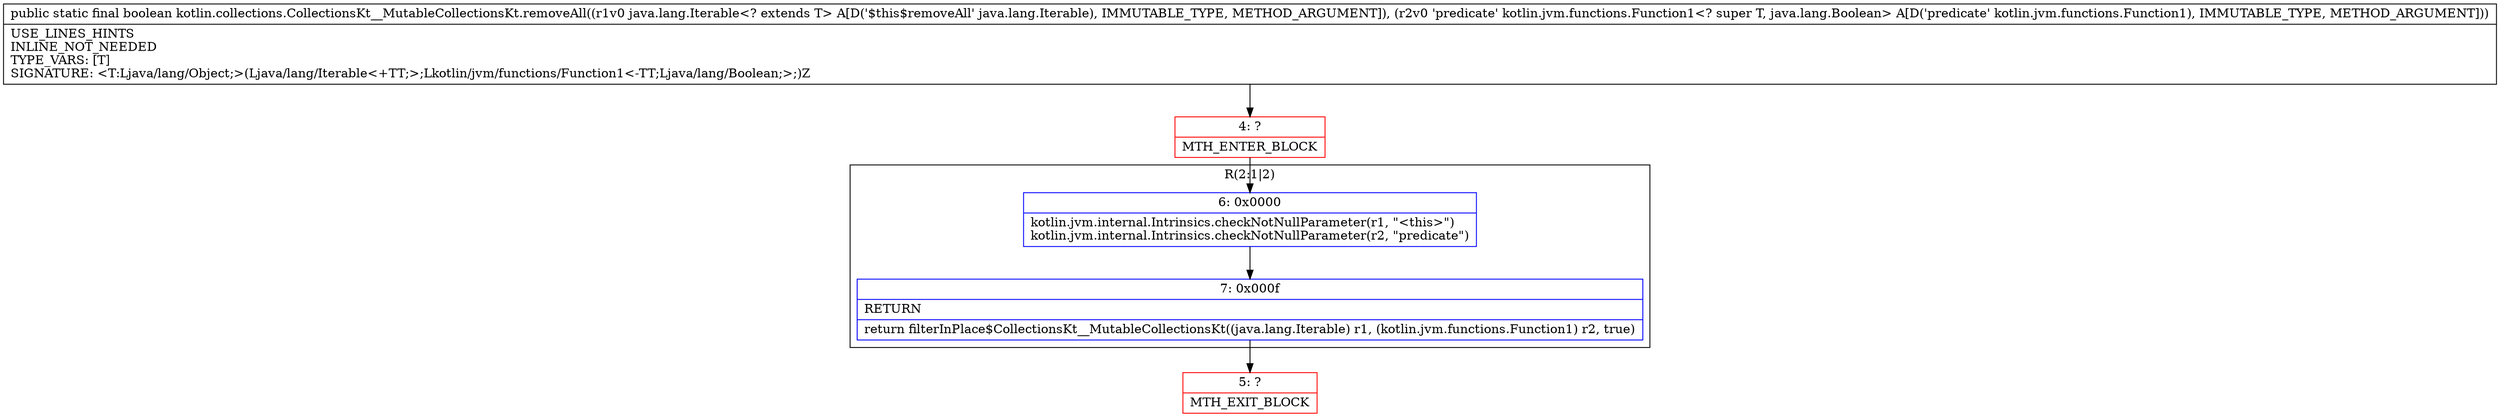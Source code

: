 digraph "CFG forkotlin.collections.CollectionsKt__MutableCollectionsKt.removeAll(Ljava\/lang\/Iterable;Lkotlin\/jvm\/functions\/Function1;)Z" {
subgraph cluster_Region_492364624 {
label = "R(2:1|2)";
node [shape=record,color=blue];
Node_6 [shape=record,label="{6\:\ 0x0000|kotlin.jvm.internal.Intrinsics.checkNotNullParameter(r1, \"\<this\>\")\lkotlin.jvm.internal.Intrinsics.checkNotNullParameter(r2, \"predicate\")\l}"];
Node_7 [shape=record,label="{7\:\ 0x000f|RETURN\l|return filterInPlace$CollectionsKt__MutableCollectionsKt((java.lang.Iterable) r1, (kotlin.jvm.functions.Function1) r2, true)\l}"];
}
Node_4 [shape=record,color=red,label="{4\:\ ?|MTH_ENTER_BLOCK\l}"];
Node_5 [shape=record,color=red,label="{5\:\ ?|MTH_EXIT_BLOCK\l}"];
MethodNode[shape=record,label="{public static final boolean kotlin.collections.CollectionsKt__MutableCollectionsKt.removeAll((r1v0 java.lang.Iterable\<? extends T\> A[D('$this$removeAll' java.lang.Iterable), IMMUTABLE_TYPE, METHOD_ARGUMENT]), (r2v0 'predicate' kotlin.jvm.functions.Function1\<? super T, java.lang.Boolean\> A[D('predicate' kotlin.jvm.functions.Function1), IMMUTABLE_TYPE, METHOD_ARGUMENT]))  | USE_LINES_HINTS\lINLINE_NOT_NEEDED\lTYPE_VARS: [T]\lSIGNATURE: \<T:Ljava\/lang\/Object;\>(Ljava\/lang\/Iterable\<+TT;\>;Lkotlin\/jvm\/functions\/Function1\<\-TT;Ljava\/lang\/Boolean;\>;)Z\l}"];
MethodNode -> Node_4;Node_6 -> Node_7;
Node_7 -> Node_5;
Node_4 -> Node_6;
}

